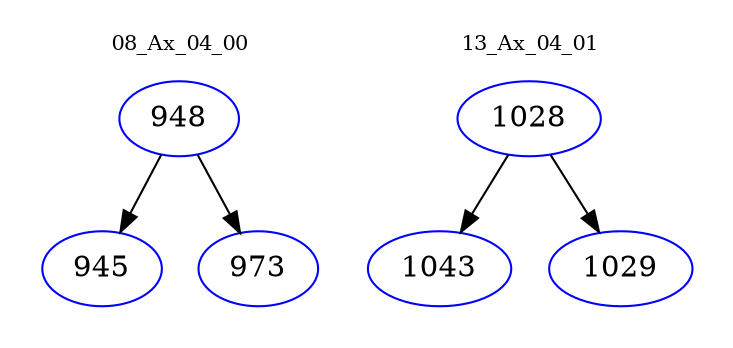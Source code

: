 digraph{
subgraph cluster_0 {
color = white
label = "08_Ax_04_00";
fontsize=10;
T0_948 [label="948", color="blue"]
T0_948 -> T0_945 [color="black"]
T0_945 [label="945", color="blue"]
T0_948 -> T0_973 [color="black"]
T0_973 [label="973", color="blue"]
}
subgraph cluster_1 {
color = white
label = "13_Ax_04_01";
fontsize=10;
T1_1028 [label="1028", color="blue"]
T1_1028 -> T1_1043 [color="black"]
T1_1043 [label="1043", color="blue"]
T1_1028 -> T1_1029 [color="black"]
T1_1029 [label="1029", color="blue"]
}
}
